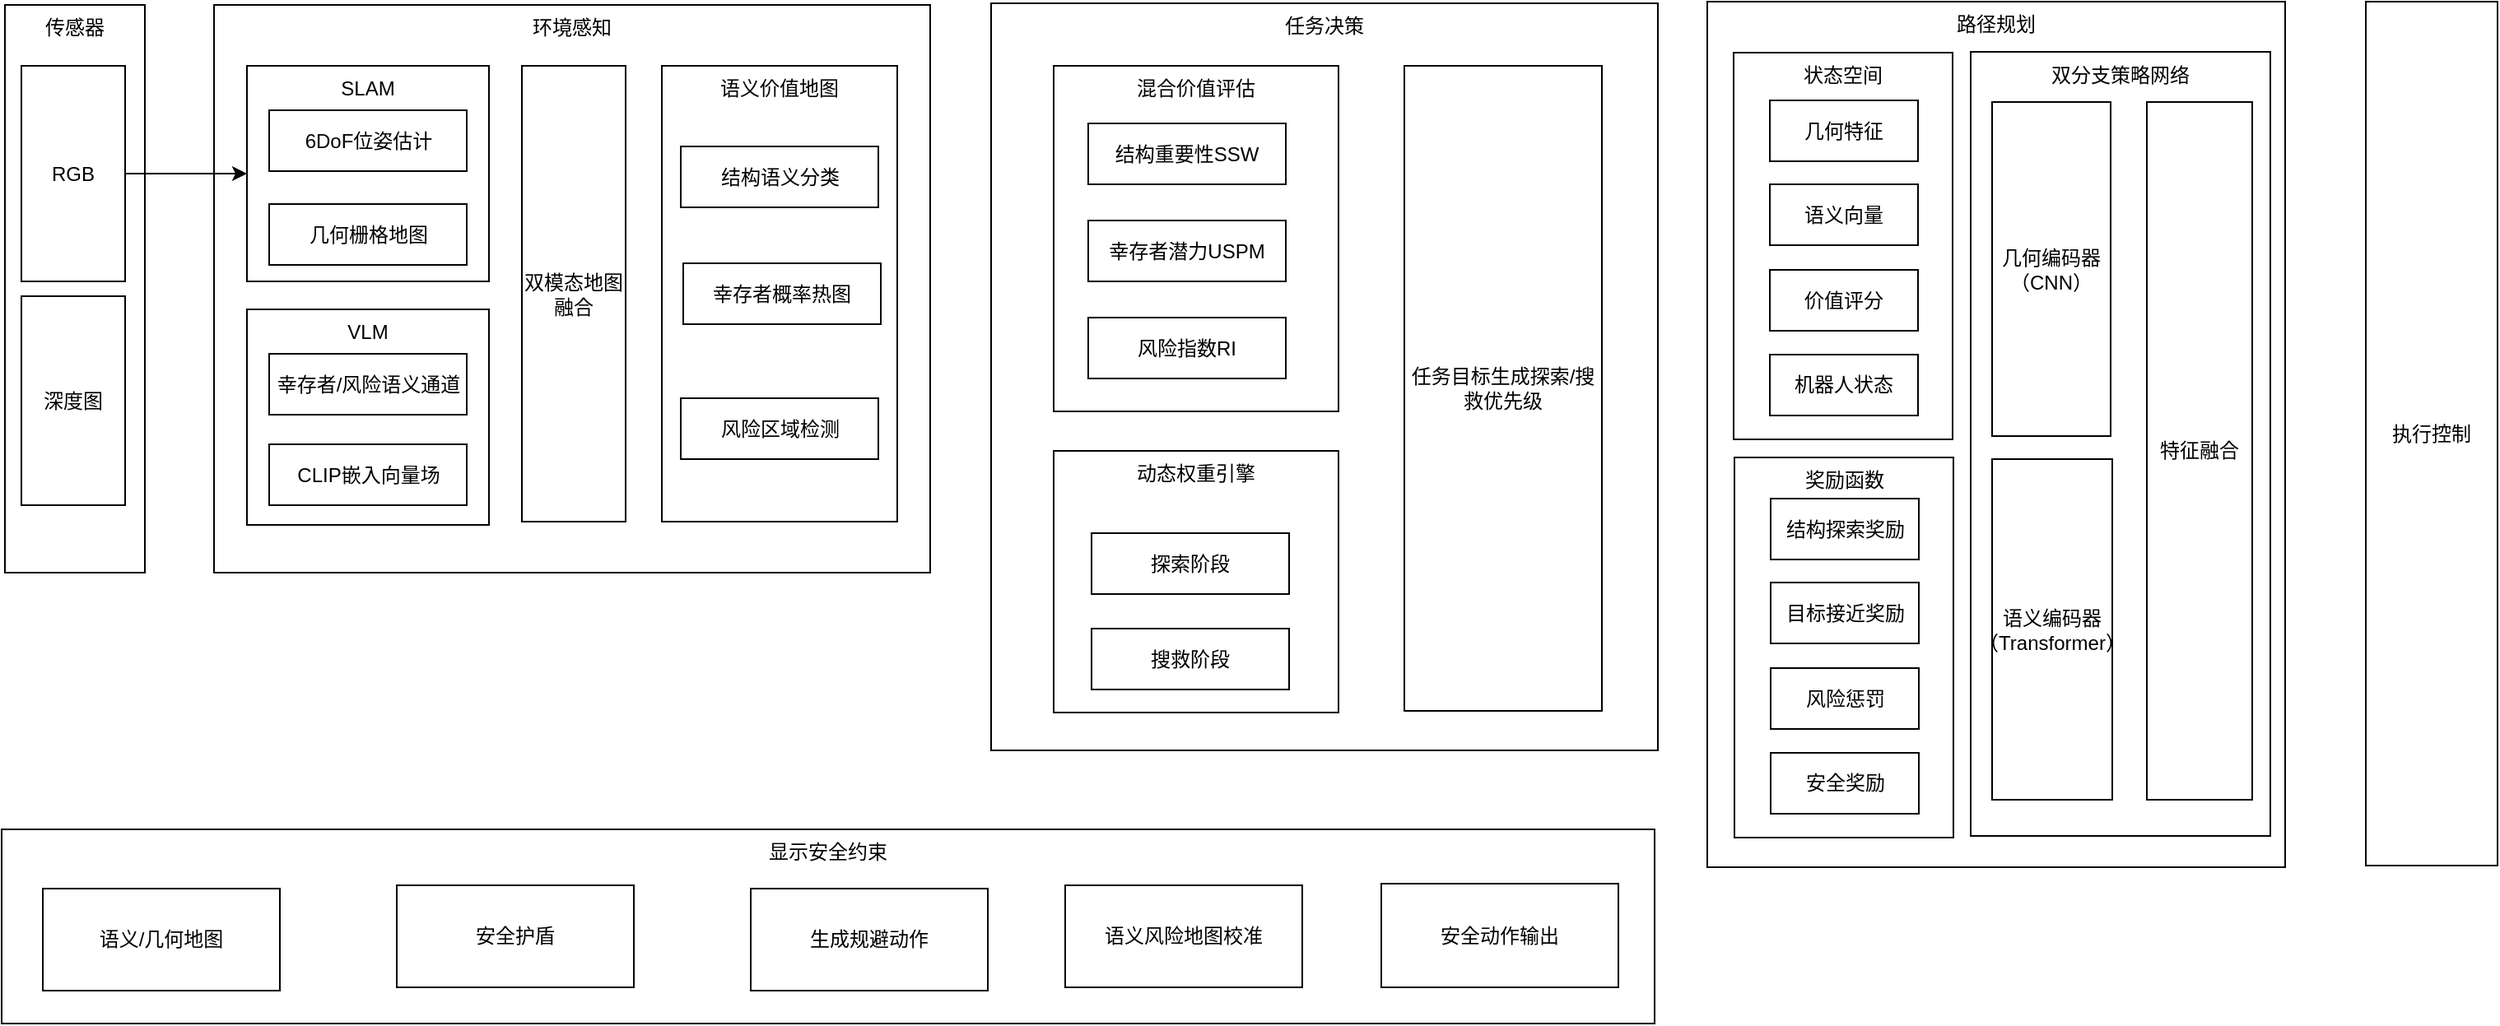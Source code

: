 <mxfile version="26.2.13">
  <diagram name="第 1 页" id="hcM3pxMRn5J36v_k0EG8">
    <mxGraphModel dx="1717" dy="955" grid="0" gridSize="10" guides="1" tooltips="1" connect="1" arrows="1" fold="1" page="1" pageScale="1" pageWidth="1654" pageHeight="1169" math="0" shadow="0">
      <root>
        <mxCell id="0" />
        <mxCell id="1" parent="0" />
        <mxCell id="WpFYKBySPFAZ0uOc6NMJ-3" value="传感器" style="rounded=0;whiteSpace=wrap;html=1;verticalAlign=top;" vertex="1" parent="1">
          <mxGeometry x="134" y="228" width="85" height="345" as="geometry" />
        </mxCell>
        <mxCell id="WpFYKBySPFAZ0uOc6NMJ-4" value="环境感知" style="rounded=0;whiteSpace=wrap;html=1;verticalAlign=top;" vertex="1" parent="1">
          <mxGeometry x="261" y="228" width="435" height="345" as="geometry" />
        </mxCell>
        <mxCell id="WpFYKBySPFAZ0uOc6NMJ-5" value="任务决策" style="rounded=0;whiteSpace=wrap;html=1;verticalAlign=top;" vertex="1" parent="1">
          <mxGeometry x="733" y="227" width="405" height="454" as="geometry" />
        </mxCell>
        <mxCell id="WpFYKBySPFAZ0uOc6NMJ-6" value="路径规划" style="rounded=0;whiteSpace=wrap;html=1;verticalAlign=top;" vertex="1" parent="1">
          <mxGeometry x="1168" y="226" width="351" height="526" as="geometry" />
        </mxCell>
        <mxCell id="WpFYKBySPFAZ0uOc6NMJ-7" value="执行控制" style="rounded=0;whiteSpace=wrap;html=1;" vertex="1" parent="1">
          <mxGeometry x="1568" y="226" width="80" height="525" as="geometry" />
        </mxCell>
        <mxCell id="WpFYKBySPFAZ0uOc6NMJ-8" value="SLAM" style="rounded=0;whiteSpace=wrap;html=1;verticalAlign=top;" vertex="1" parent="1">
          <mxGeometry x="281" y="265" width="147" height="131" as="geometry" />
        </mxCell>
        <mxCell id="WpFYKBySPFAZ0uOc6NMJ-10" value="VLM" style="rounded=0;whiteSpace=wrap;html=1;verticalAlign=top;" vertex="1" parent="1">
          <mxGeometry x="281" y="413" width="147" height="131" as="geometry" />
        </mxCell>
        <mxCell id="WpFYKBySPFAZ0uOc6NMJ-13" value="双模态地图融合" style="rounded=0;whiteSpace=wrap;html=1;" vertex="1" parent="1">
          <mxGeometry x="448" y="265" width="63" height="277" as="geometry" />
        </mxCell>
        <mxCell id="WpFYKBySPFAZ0uOc6NMJ-20" value="混合价值评估" style="rounded=0;whiteSpace=wrap;html=1;verticalAlign=top;" vertex="1" parent="1">
          <mxGeometry x="771" y="265" width="173" height="210" as="geometry" />
        </mxCell>
        <mxCell id="WpFYKBySPFAZ0uOc6NMJ-14" value="结构重要性SSW" style="rounded=0;whiteSpace=wrap;html=1;" vertex="1" parent="1">
          <mxGeometry x="792" y="300" width="120" height="37" as="geometry" />
        </mxCell>
        <mxCell id="WpFYKBySPFAZ0uOc6NMJ-15" value="幸存者潜力USPM" style="rounded=0;whiteSpace=wrap;html=1;" vertex="1" parent="1">
          <mxGeometry x="792" y="359" width="120" height="37" as="geometry" />
        </mxCell>
        <mxCell id="WpFYKBySPFAZ0uOc6NMJ-16" value="风险指数RI" style="rounded=0;whiteSpace=wrap;html=1;" vertex="1" parent="1">
          <mxGeometry x="792" y="418" width="120" height="37" as="geometry" />
        </mxCell>
        <mxCell id="WpFYKBySPFAZ0uOc6NMJ-17" value="动态权重引擎" style="rounded=0;whiteSpace=wrap;html=1;verticalAlign=top;" vertex="1" parent="1">
          <mxGeometry x="771" y="499" width="173" height="159" as="geometry" />
        </mxCell>
        <mxCell id="WpFYKBySPFAZ0uOc6NMJ-18" value="任务目标生成探索/搜救优先级" style="rounded=0;whiteSpace=wrap;html=1;" vertex="1" parent="1">
          <mxGeometry x="984" y="265" width="120" height="392" as="geometry" />
        </mxCell>
        <mxCell id="WpFYKBySPFAZ0uOc6NMJ-21" value="探索阶段" style="rounded=0;whiteSpace=wrap;html=1;" vertex="1" parent="1">
          <mxGeometry x="794" y="549" width="120" height="37" as="geometry" />
        </mxCell>
        <mxCell id="WpFYKBySPFAZ0uOc6NMJ-22" value="搜救阶段" style="rounded=0;whiteSpace=wrap;html=1;" vertex="1" parent="1">
          <mxGeometry x="794" y="607" width="120" height="37" as="geometry" />
        </mxCell>
        <mxCell id="WpFYKBySPFAZ0uOc6NMJ-70" value="双分支策略网络" style="rounded=0;whiteSpace=wrap;html=1;verticalAlign=top;" vertex="1" parent="1">
          <mxGeometry x="1328" y="256.5" width="182" height="476.5" as="geometry" />
        </mxCell>
        <mxCell id="WpFYKBySPFAZ0uOc6NMJ-23" value="状态空间" style="rounded=0;whiteSpace=wrap;html=1;verticalAlign=top;" vertex="1" parent="1">
          <mxGeometry x="1184" y="257" width="133" height="235" as="geometry" />
        </mxCell>
        <mxCell id="WpFYKBySPFAZ0uOc6NMJ-24" value="几何编码器（CNN）" style="rounded=0;whiteSpace=wrap;html=1;" vertex="1" parent="1">
          <mxGeometry x="1341" y="287" width="72" height="203" as="geometry" />
        </mxCell>
        <mxCell id="WpFYKBySPFAZ0uOc6NMJ-25" value="语义编码器（Transformer）" style="rounded=0;whiteSpace=wrap;html=1;" vertex="1" parent="1">
          <mxGeometry x="1341" y="504" width="73" height="207" as="geometry" />
        </mxCell>
        <mxCell id="WpFYKBySPFAZ0uOc6NMJ-26" value="显示安全约束" style="rounded=0;whiteSpace=wrap;html=1;verticalAlign=top;" vertex="1" parent="1">
          <mxGeometry x="132" y="729" width="1004" height="118" as="geometry" />
        </mxCell>
        <mxCell id="WpFYKBySPFAZ0uOc6NMJ-64" style="edgeStyle=orthogonalEdgeStyle;rounded=0;orthogonalLoop=1;jettySize=auto;html=1;entryX=0;entryY=0.5;entryDx=0;entryDy=0;" edge="1" parent="1" source="WpFYKBySPFAZ0uOc6NMJ-27" target="WpFYKBySPFAZ0uOc6NMJ-8">
          <mxGeometry relative="1" as="geometry" />
        </mxCell>
        <mxCell id="WpFYKBySPFAZ0uOc6NMJ-27" value="RGB" style="rounded=0;whiteSpace=wrap;html=1;" vertex="1" parent="1">
          <mxGeometry x="144" y="265" width="63" height="131" as="geometry" />
        </mxCell>
        <mxCell id="WpFYKBySPFAZ0uOc6NMJ-29" value="深度图" style="rounded=0;whiteSpace=wrap;html=1;" vertex="1" parent="1">
          <mxGeometry x="144" y="405" width="63" height="127" as="geometry" />
        </mxCell>
        <mxCell id="WpFYKBySPFAZ0uOc6NMJ-30" value="生成规避动作" style="rounded=0;whiteSpace=wrap;html=1;" vertex="1" parent="1">
          <mxGeometry x="587" y="765" width="144" height="62" as="geometry" />
        </mxCell>
        <mxCell id="WpFYKBySPFAZ0uOc6NMJ-32" value="语义风险地图校准" style="rounded=0;whiteSpace=wrap;html=1;" vertex="1" parent="1">
          <mxGeometry x="778" y="763" width="144" height="62" as="geometry" />
        </mxCell>
        <mxCell id="WpFYKBySPFAZ0uOc6NMJ-34" value="几何特征" style="rounded=0;whiteSpace=wrap;html=1;" vertex="1" parent="1">
          <mxGeometry x="1206" y="286" width="90" height="37" as="geometry" />
        </mxCell>
        <mxCell id="WpFYKBySPFAZ0uOc6NMJ-36" value="语义向量" style="rounded=0;whiteSpace=wrap;html=1;" vertex="1" parent="1">
          <mxGeometry x="1206" y="337" width="90" height="37" as="geometry" />
        </mxCell>
        <mxCell id="WpFYKBySPFAZ0uOc6NMJ-37" value="价值评分" style="rounded=0;whiteSpace=wrap;html=1;" vertex="1" parent="1">
          <mxGeometry x="1206" y="389" width="90" height="37" as="geometry" />
        </mxCell>
        <mxCell id="WpFYKBySPFAZ0uOc6NMJ-38" value="机器人状态" style="rounded=0;whiteSpace=wrap;html=1;" vertex="1" parent="1">
          <mxGeometry x="1206" y="440.5" width="90" height="37" as="geometry" />
        </mxCell>
        <mxCell id="WpFYKBySPFAZ0uOc6NMJ-39" value="奖励函数" style="rounded=0;whiteSpace=wrap;html=1;verticalAlign=top;" vertex="1" parent="1">
          <mxGeometry x="1184.5" y="503" width="133" height="231" as="geometry" />
        </mxCell>
        <mxCell id="WpFYKBySPFAZ0uOc6NMJ-40" value="结构探索奖励" style="rounded=0;whiteSpace=wrap;html=1;" vertex="1" parent="1">
          <mxGeometry x="1206.5" y="528" width="90" height="37" as="geometry" />
        </mxCell>
        <mxCell id="WpFYKBySPFAZ0uOc6NMJ-41" value="目标接近奖励" style="rounded=0;whiteSpace=wrap;html=1;" vertex="1" parent="1">
          <mxGeometry x="1206.5" y="579" width="90" height="37" as="geometry" />
        </mxCell>
        <mxCell id="WpFYKBySPFAZ0uOc6NMJ-42" value="风险惩罚" style="rounded=0;whiteSpace=wrap;html=1;" vertex="1" parent="1">
          <mxGeometry x="1206.5" y="631" width="90" height="37" as="geometry" />
        </mxCell>
        <mxCell id="WpFYKBySPFAZ0uOc6NMJ-43" value="安全奖励" style="rounded=0;whiteSpace=wrap;html=1;" vertex="1" parent="1">
          <mxGeometry x="1206.5" y="682.5" width="90" height="37" as="geometry" />
        </mxCell>
        <mxCell id="WpFYKBySPFAZ0uOc6NMJ-44" value="特征融合" style="rounded=0;whiteSpace=wrap;html=1;" vertex="1" parent="1">
          <mxGeometry x="1435" y="287" width="64" height="424" as="geometry" />
        </mxCell>
        <mxCell id="WpFYKBySPFAZ0uOc6NMJ-49" value="6DoF位姿估计" style="rounded=0;whiteSpace=wrap;html=1;" vertex="1" parent="1">
          <mxGeometry x="294.5" y="292" width="120" height="37" as="geometry" />
        </mxCell>
        <mxCell id="WpFYKBySPFAZ0uOc6NMJ-50" value="几何栅格地图" style="rounded=0;whiteSpace=wrap;html=1;" vertex="1" parent="1">
          <mxGeometry x="294.5" y="349" width="120" height="37" as="geometry" />
        </mxCell>
        <mxCell id="WpFYKBySPFAZ0uOc6NMJ-51" value="CLIP嵌入向量场" style="rounded=0;whiteSpace=wrap;html=1;" vertex="1" parent="1">
          <mxGeometry x="294.5" y="495" width="120" height="37" as="geometry" />
        </mxCell>
        <mxCell id="WpFYKBySPFAZ0uOc6NMJ-52" value="幸存者/风险语义通道" style="rounded=0;whiteSpace=wrap;html=1;" vertex="1" parent="1">
          <mxGeometry x="294.5" y="440" width="120" height="37" as="geometry" />
        </mxCell>
        <mxCell id="WpFYKBySPFAZ0uOc6NMJ-53" value="语义价值地图" style="rounded=0;whiteSpace=wrap;verticalAlign=top;" vertex="1" parent="1">
          <mxGeometry x="533" y="265" width="143" height="277" as="geometry" />
        </mxCell>
        <mxCell id="WpFYKBySPFAZ0uOc6NMJ-54" value="结构语义分类" style="rounded=0;whiteSpace=wrap;html=1;" vertex="1" parent="1">
          <mxGeometry x="544.5" y="314" width="120" height="37" as="geometry" />
        </mxCell>
        <mxCell id="WpFYKBySPFAZ0uOc6NMJ-55" value="幸存者概率热图" style="rounded=0;whiteSpace=wrap;html=1;" vertex="1" parent="1">
          <mxGeometry x="546" y="385" width="120" height="37" as="geometry" />
        </mxCell>
        <mxCell id="WpFYKBySPFAZ0uOc6NMJ-56" value="风险区域检测" style="rounded=0;whiteSpace=wrap;html=1;" vertex="1" parent="1">
          <mxGeometry x="544.5" y="467" width="120" height="37" as="geometry" />
        </mxCell>
        <mxCell id="WpFYKBySPFAZ0uOc6NMJ-60" value="语义/几何地图" style="rounded=0;whiteSpace=wrap;html=1;" vertex="1" parent="1">
          <mxGeometry x="157" y="765" width="144" height="62" as="geometry" />
        </mxCell>
        <mxCell id="WpFYKBySPFAZ0uOc6NMJ-61" value="安全护盾" style="rounded=0;whiteSpace=wrap;html=1;" vertex="1" parent="1">
          <mxGeometry x="372" y="763" width="144" height="62" as="geometry" />
        </mxCell>
        <mxCell id="WpFYKBySPFAZ0uOc6NMJ-63" value="安全动作输出" style="rounded=0;whiteSpace=wrap;html=1;" vertex="1" parent="1">
          <mxGeometry x="970" y="762" width="144" height="63" as="geometry" />
        </mxCell>
      </root>
    </mxGraphModel>
  </diagram>
</mxfile>
